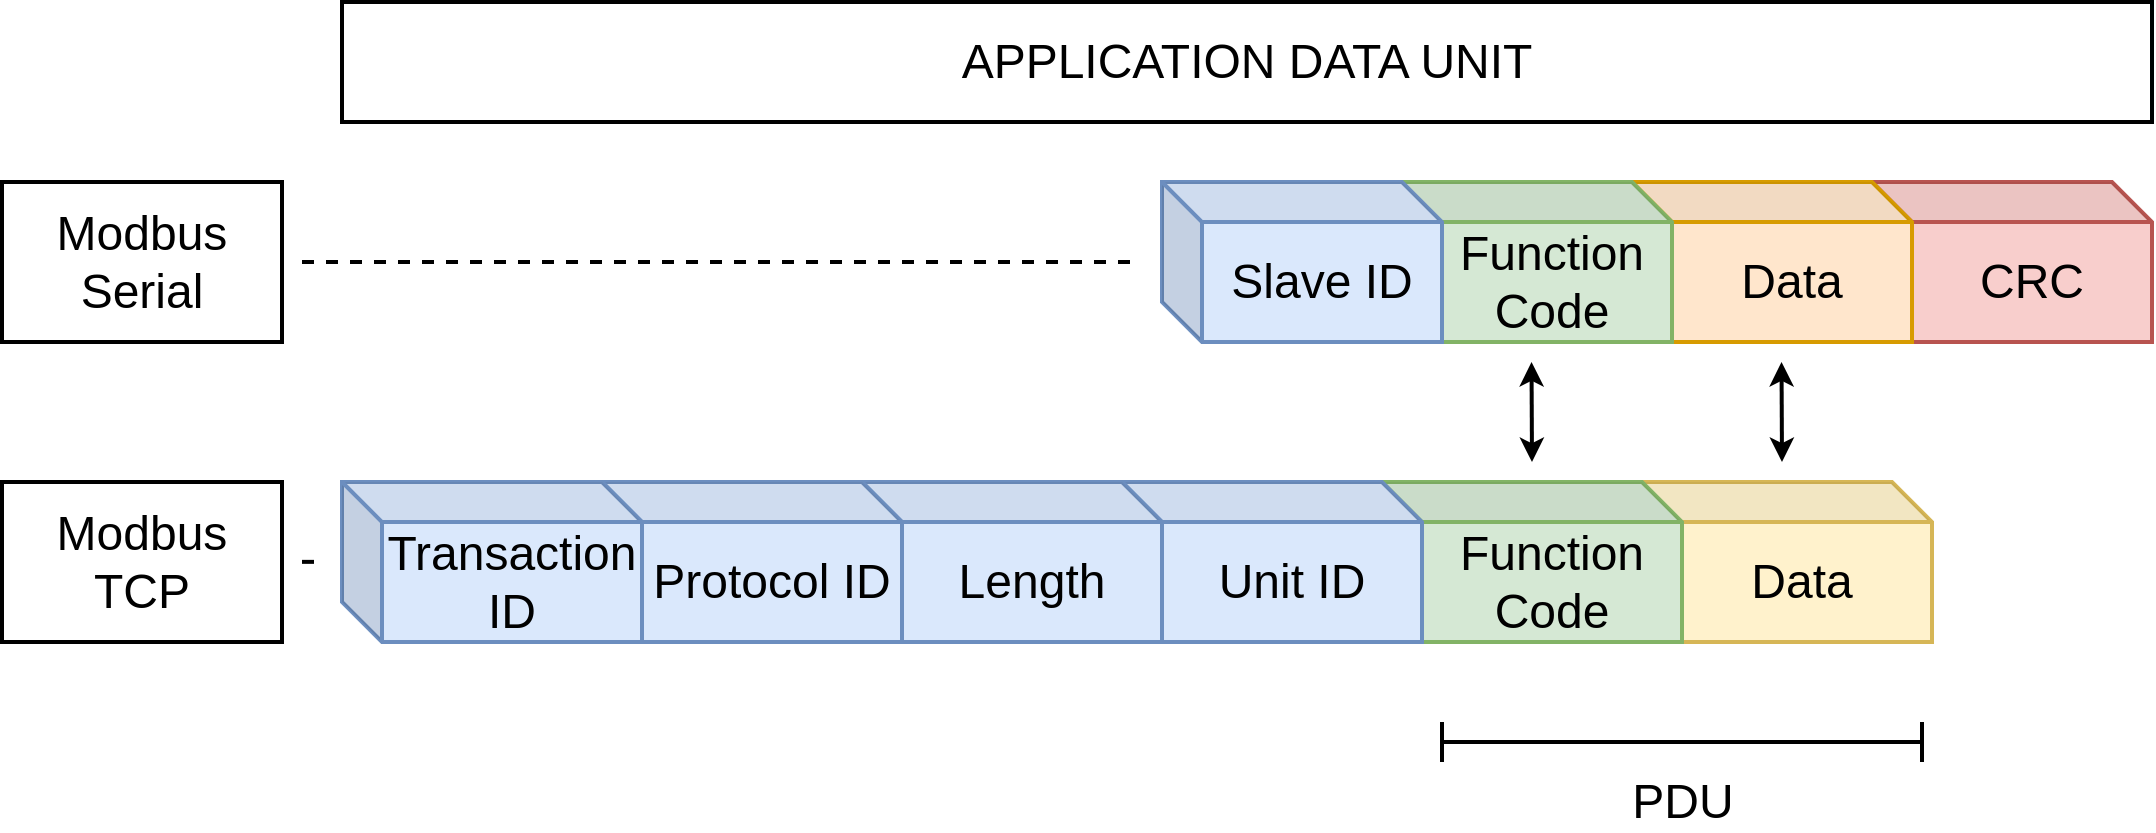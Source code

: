 <mxfile version="13.9.3" type="device"><diagram id="vfh2NXFn9e_U5DzKR-G8" name="Page-1"><mxGraphModel dx="2523" dy="907" grid="1" gridSize="10" guides="1" tooltips="1" connect="1" arrows="1" fold="1" page="1" pageScale="1" pageWidth="850" pageHeight="1100" math="0" shadow="0"><root><mxCell id="0"/><mxCell id="1" parent="0"/><mxCell id="CNH8NS_e8bIGzBYH7GfB-2" value="&lt;font style=&quot;font-size: 24px&quot;&gt;CRC&lt;/font&gt;" style="shape=cube;whiteSpace=wrap;html=1;boundedLbl=1;backgroundOutline=1;darkOpacity=0.05;darkOpacity2=0.1;fillColor=#f8cecc;strokeColor=#b85450;strokeWidth=2;" parent="1" vertex="1"><mxGeometry x="395" y="350" width="140" height="80" as="geometry"/></mxCell><mxCell id="CNH8NS_e8bIGzBYH7GfB-4" value="&lt;font style=&quot;font-size: 24px&quot;&gt;Data&lt;/font&gt;" style="shape=cube;whiteSpace=wrap;html=1;boundedLbl=1;backgroundOutline=1;darkOpacity=0.05;darkOpacity2=0.1;fillColor=#ffe6cc;strokeColor=#d79b00;strokeWidth=2;" parent="1" vertex="1"><mxGeometry x="275" y="350" width="140" height="80" as="geometry"/></mxCell><mxCell id="CNH8NS_e8bIGzBYH7GfB-5" value="&lt;font style=&quot;font-size: 24px&quot;&gt;Modbus Serial &lt;br&gt;&lt;/font&gt;" style="rounded=0;whiteSpace=wrap;html=1;strokeWidth=2;" parent="1" vertex="1"><mxGeometry x="-540" y="350" width="140" height="80" as="geometry"/></mxCell><mxCell id="CNH8NS_e8bIGzBYH7GfB-7" value="&lt;font style=&quot;font-size: 24px&quot;&gt;APPLICATION DATA UNIT&lt;br&gt;&lt;/font&gt;" style="rounded=0;whiteSpace=wrap;html=1;strokeWidth=2;" parent="1" vertex="1"><mxGeometry x="-370" y="260" width="905" height="60" as="geometry"/></mxCell><mxCell id="CNH8NS_e8bIGzBYH7GfB-14" value="&lt;font style=&quot;font-size: 24px&quot;&gt;Function Code&lt;/font&gt;" style="shape=cube;whiteSpace=wrap;html=1;boundedLbl=1;backgroundOutline=1;darkOpacity=0.05;darkOpacity2=0.1;fillColor=#d5e8d4;strokeColor=#82b366;strokeWidth=2;" parent="1" vertex="1"><mxGeometry x="155" y="350" width="140" height="80" as="geometry"/></mxCell><mxCell id="CNH8NS_e8bIGzBYH7GfB-21" value="&lt;font style=&quot;font-size: 24px&quot;&gt;Modbus TCP &lt;br&gt;&lt;/font&gt;" style="rounded=0;whiteSpace=wrap;html=1;strokeWidth=2;" parent="1" vertex="1"><mxGeometry x="-540" y="500" width="140" height="80" as="geometry"/></mxCell><mxCell id="CNH8NS_e8bIGzBYH7GfB-23" value="" style="endArrow=none;dashed=1;html=1;strokeWidth=2;" parent="1" edge="1" target="gYiCdj7QqFeFzeGdDmNw-9" source="gYiCdj7QqFeFzeGdDmNw-14"><mxGeometry width="50" height="50" relative="1" as="geometry"><mxPoint x="125" y="560" as="sourcePoint"/><mxPoint x="315" y="560" as="targetPoint"/></mxGeometry></mxCell><mxCell id="gYiCdj7QqFeFzeGdDmNw-7" value="&lt;font style=&quot;font-size: 24px&quot;&gt;Slave ID&lt;/font&gt;" style="shape=cube;whiteSpace=wrap;html=1;boundedLbl=1;backgroundOutline=1;darkOpacity=0.05;darkOpacity2=0.1;fillColor=#dae8fc;strokeColor=#6c8ebf;strokeWidth=2;" vertex="1" parent="1"><mxGeometry x="40" y="350" width="140" height="80" as="geometry"/></mxCell><mxCell id="gYiCdj7QqFeFzeGdDmNw-9" value="&lt;font style=&quot;font-size: 24px&quot;&gt;Data&lt;/font&gt;" style="shape=cube;whiteSpace=wrap;html=1;boundedLbl=1;backgroundOutline=1;darkOpacity=0.05;darkOpacity2=0.1;fillColor=#fff2cc;strokeColor=#d6b656;strokeWidth=2;" vertex="1" parent="1"><mxGeometry x="275" y="500" width="150" height="80" as="geometry"/></mxCell><mxCell id="gYiCdj7QqFeFzeGdDmNw-14" value="&lt;font style=&quot;font-size: 24px&quot;&gt;Function Code&lt;/font&gt;" style="shape=cube;whiteSpace=wrap;html=1;boundedLbl=1;backgroundOutline=1;darkOpacity=0.05;darkOpacity2=0.1;fillColor=#d5e8d4;strokeColor=#82b366;strokeWidth=2;" vertex="1" parent="1"><mxGeometry x="150" y="500" width="150" height="80" as="geometry"/></mxCell><mxCell id="gYiCdj7QqFeFzeGdDmNw-16" value="&lt;font style=&quot;font-size: 24px&quot;&gt;Unit ID&lt;/font&gt;" style="shape=cube;whiteSpace=wrap;html=1;boundedLbl=1;backgroundOutline=1;darkOpacity=0.05;darkOpacity2=0.1;fillColor=#dae8fc;strokeColor=#6c8ebf;strokeWidth=2;" vertex="1" parent="1"><mxGeometry x="20" y="500" width="150" height="80" as="geometry"/></mxCell><mxCell id="gYiCdj7QqFeFzeGdDmNw-17" value="&lt;div&gt;&lt;font style=&quot;font-size: 24px&quot;&gt;Length&lt;/font&gt;&lt;/div&gt;" style="shape=cube;whiteSpace=wrap;html=1;boundedLbl=1;backgroundOutline=1;darkOpacity=0.05;darkOpacity2=0.1;fillColor=#dae8fc;strokeColor=#6c8ebf;strokeWidth=2;" vertex="1" parent="1"><mxGeometry x="-110" y="500" width="150" height="80" as="geometry"/></mxCell><mxCell id="gYiCdj7QqFeFzeGdDmNw-18" value="&lt;font style=&quot;font-size: 24px&quot;&gt;Protocol ID&lt;/font&gt;" style="shape=cube;whiteSpace=wrap;html=1;boundedLbl=1;backgroundOutline=1;darkOpacity=0.05;darkOpacity2=0.1;fillColor=#dae8fc;strokeColor=#6c8ebf;strokeWidth=2;" vertex="1" parent="1"><mxGeometry x="-240" y="500" width="150" height="80" as="geometry"/></mxCell><mxCell id="gYiCdj7QqFeFzeGdDmNw-19" value="&lt;font style=&quot;font-size: 24px&quot;&gt;Transaction ID&lt;/font&gt;" style="shape=cube;whiteSpace=wrap;html=1;boundedLbl=1;backgroundOutline=1;darkOpacity=0.05;darkOpacity2=0.1;fillColor=#dae8fc;strokeColor=#6c8ebf;strokeWidth=2;" vertex="1" parent="1"><mxGeometry x="-370" y="500" width="150" height="80" as="geometry"/></mxCell><mxCell id="gYiCdj7QqFeFzeGdDmNw-28" value="" style="endArrow=classic;startArrow=classic;html=1;strokeWidth=2;fontSize=11;" edge="1" parent="1"><mxGeometry width="50" height="50" relative="1" as="geometry"><mxPoint x="225" y="490" as="sourcePoint"/><mxPoint x="224.76" y="440" as="targetPoint"/></mxGeometry></mxCell><mxCell id="gYiCdj7QqFeFzeGdDmNw-30" value="" style="endArrow=classic;startArrow=classic;html=1;strokeWidth=2;fontSize=11;" edge="1" parent="1"><mxGeometry width="50" height="50" relative="1" as="geometry"><mxPoint x="350" y="490" as="sourcePoint"/><mxPoint x="349.76" y="440" as="targetPoint"/></mxGeometry></mxCell><mxCell id="gYiCdj7QqFeFzeGdDmNw-31" value="" style="shape=crossbar;whiteSpace=wrap;html=1;rounded=1;strokeWidth=2;fontSize=11;" vertex="1" parent="1"><mxGeometry x="180" y="620" width="240" height="20" as="geometry"/></mxCell><mxCell id="gYiCdj7QqFeFzeGdDmNw-33" value="&lt;font style=&quot;font-size: 24px&quot;&gt;PDU&lt;/font&gt;" style="text;html=1;align=center;verticalAlign=middle;resizable=0;points=[];autosize=1;fontSize=11;" vertex="1" parent="1"><mxGeometry x="265" y="650" width="70" height="20" as="geometry"/></mxCell><mxCell id="gYiCdj7QqFeFzeGdDmNw-34" value="" style="endArrow=none;dashed=1;html=1;strokeWidth=2;fontSize=11;" edge="1" parent="1"><mxGeometry width="50" height="50" relative="1" as="geometry"><mxPoint x="-390" y="390" as="sourcePoint"/><mxPoint x="30" y="390" as="targetPoint"/></mxGeometry></mxCell><mxCell id="gYiCdj7QqFeFzeGdDmNw-37" value="" style="endArrow=none;dashed=1;html=1;strokeWidth=2;fontSize=11;" edge="1" parent="1"><mxGeometry width="50" height="50" relative="1" as="geometry"><mxPoint x="-390" y="539.93" as="sourcePoint"/><mxPoint x="-380" y="539.93" as="targetPoint"/><Array as="points"><mxPoint x="-380" y="539.93"/></Array></mxGeometry></mxCell></root></mxGraphModel></diagram></mxfile>